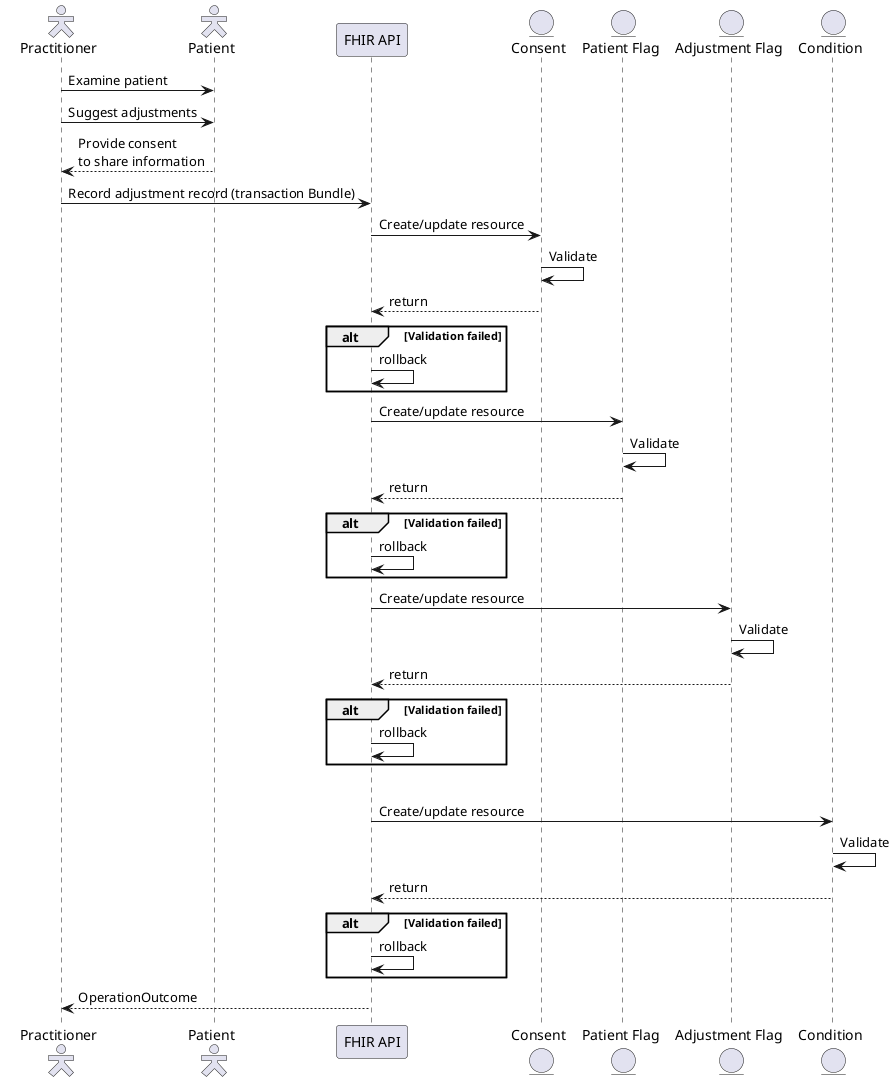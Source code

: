 @startuml

skinparam actorStyle hollow

actor        "Practitioner"     as pra
actor        "Patient"          as pat
participant  "FHIR API"         as api
entity       "Consent"          as con
entity       "Patient Flag"     as flg
entity       "Adjustment Flag"  as adj
entity       "Condition"        as cod

pra ->  pat : Examine patient
pra ->  pat : Suggest adjustments
pra <-- pat : Provide consent\nto share information

pra ->  api : Record adjustment record (transaction Bundle)

api ->  con : Create/update resource
con ->  con : Validate
api <-- con : return
alt Validation failed
  api -> api : rollback
end

api ->  flg : Create/update resource
flg ->  flg : Validate
api <-- flg : return
alt Validation failed
  api -> api : rollback
end

api ->  adj : Create/update resource
adj ->  adj : Validate
api <-- adj : return
alt Validation failed
  api -> api : rollback
end

alt Condition also to be recorded
api ->  cod : Create/update resource
cod ->  cod : Validate
api <-- cod : return
alt Validation failed
  api -> api : rollback
end
pra <-- api : OperationOutcome

@enduml

